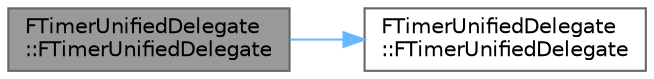 digraph "FTimerUnifiedDelegate::FTimerUnifiedDelegate"
{
 // INTERACTIVE_SVG=YES
 // LATEX_PDF_SIZE
  bgcolor="transparent";
  edge [fontname=Helvetica,fontsize=10,labelfontname=Helvetica,labelfontsize=10];
  node [fontname=Helvetica,fontsize=10,shape=box,height=0.2,width=0.4];
  rankdir="LR";
  Node1 [id="Node000001",label="FTimerUnifiedDelegate\l::FTimerUnifiedDelegate",height=0.2,width=0.4,color="gray40", fillcolor="grey60", style="filled", fontcolor="black",tooltip=" "];
  Node1 -> Node2 [id="edge1_Node000001_Node000002",color="steelblue1",style="solid",tooltip=" "];
  Node2 [id="Node000002",label="FTimerUnifiedDelegate\l::FTimerUnifiedDelegate",height=0.2,width=0.4,color="grey40", fillcolor="white", style="filled",URL="$d1/d75/structFTimerUnifiedDelegate.html#a8ecfe239289b6f258227013f9be9cdb6",tooltip=" "];
}
